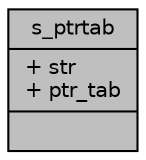 digraph "s_ptrtab"
{
  edge [fontname="Helvetica",fontsize="10",labelfontname="Helvetica",labelfontsize="10"];
  node [fontname="Helvetica",fontsize="10",shape=record];
  Node1 [label="{s_ptrtab\n|+ str\l+ ptr_tab\l|}",height=0.2,width=0.4,color="black", fillcolor="grey75", style="filled", fontcolor="black"];
}
